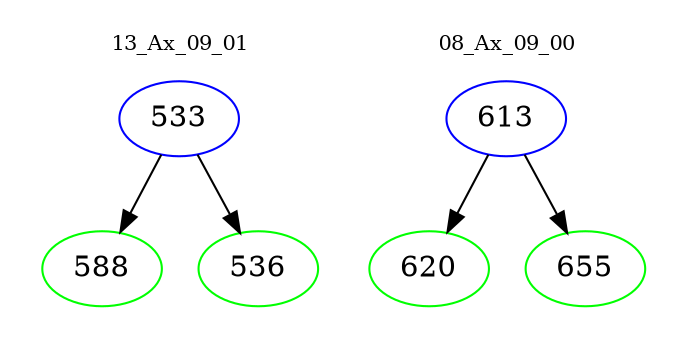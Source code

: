 digraph{
subgraph cluster_0 {
color = white
label = "13_Ax_09_01";
fontsize=10;
T0_533 [label="533", color="blue"]
T0_533 -> T0_588 [color="black"]
T0_588 [label="588", color="green"]
T0_533 -> T0_536 [color="black"]
T0_536 [label="536", color="green"]
}
subgraph cluster_1 {
color = white
label = "08_Ax_09_00";
fontsize=10;
T1_613 [label="613", color="blue"]
T1_613 -> T1_620 [color="black"]
T1_620 [label="620", color="green"]
T1_613 -> T1_655 [color="black"]
T1_655 [label="655", color="green"]
}
}
